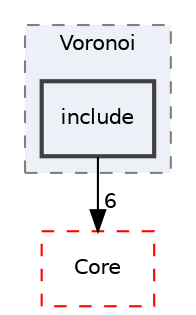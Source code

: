 digraph "include"
{
 // LATEX_PDF_SIZE
  edge [fontname="Helvetica",fontsize="10",labelfontname="Helvetica",labelfontsize="10"];
  node [fontname="Helvetica",fontsize="10",shape=record];
  compound=true
  subgraph clusterdir_1cc4368ec36ff6de1eda7fe91dc46c36 {
    graph [ bgcolor="#edf0f7", pencolor="grey50", style="filled,dashed,", label="Voronoi", fontname="Helvetica", fontsize="10", URL="dir_1cc4368ec36ff6de1eda7fe91dc46c36.html"]
  dir_9d71de3abc34730302ea7da6588021dc [shape=box, label="include", style="filled,bold,", fillcolor="#edf0f7", color="grey25", URL="dir_9d71de3abc34730302ea7da6588021dc.html"];
  }
  dir_cac7f9cecb9aa42a0bd05452dddd8a21 [shape=box, label="Core", style="dashed,", fillcolor="#edf0f7", color="red", URL="dir_cac7f9cecb9aa42a0bd05452dddd8a21.html"];
  dir_9d71de3abc34730302ea7da6588021dc->dir_cac7f9cecb9aa42a0bd05452dddd8a21 [headlabel="6", labeldistance=1.5 headhref="dir_000173_000014.html"];
}
